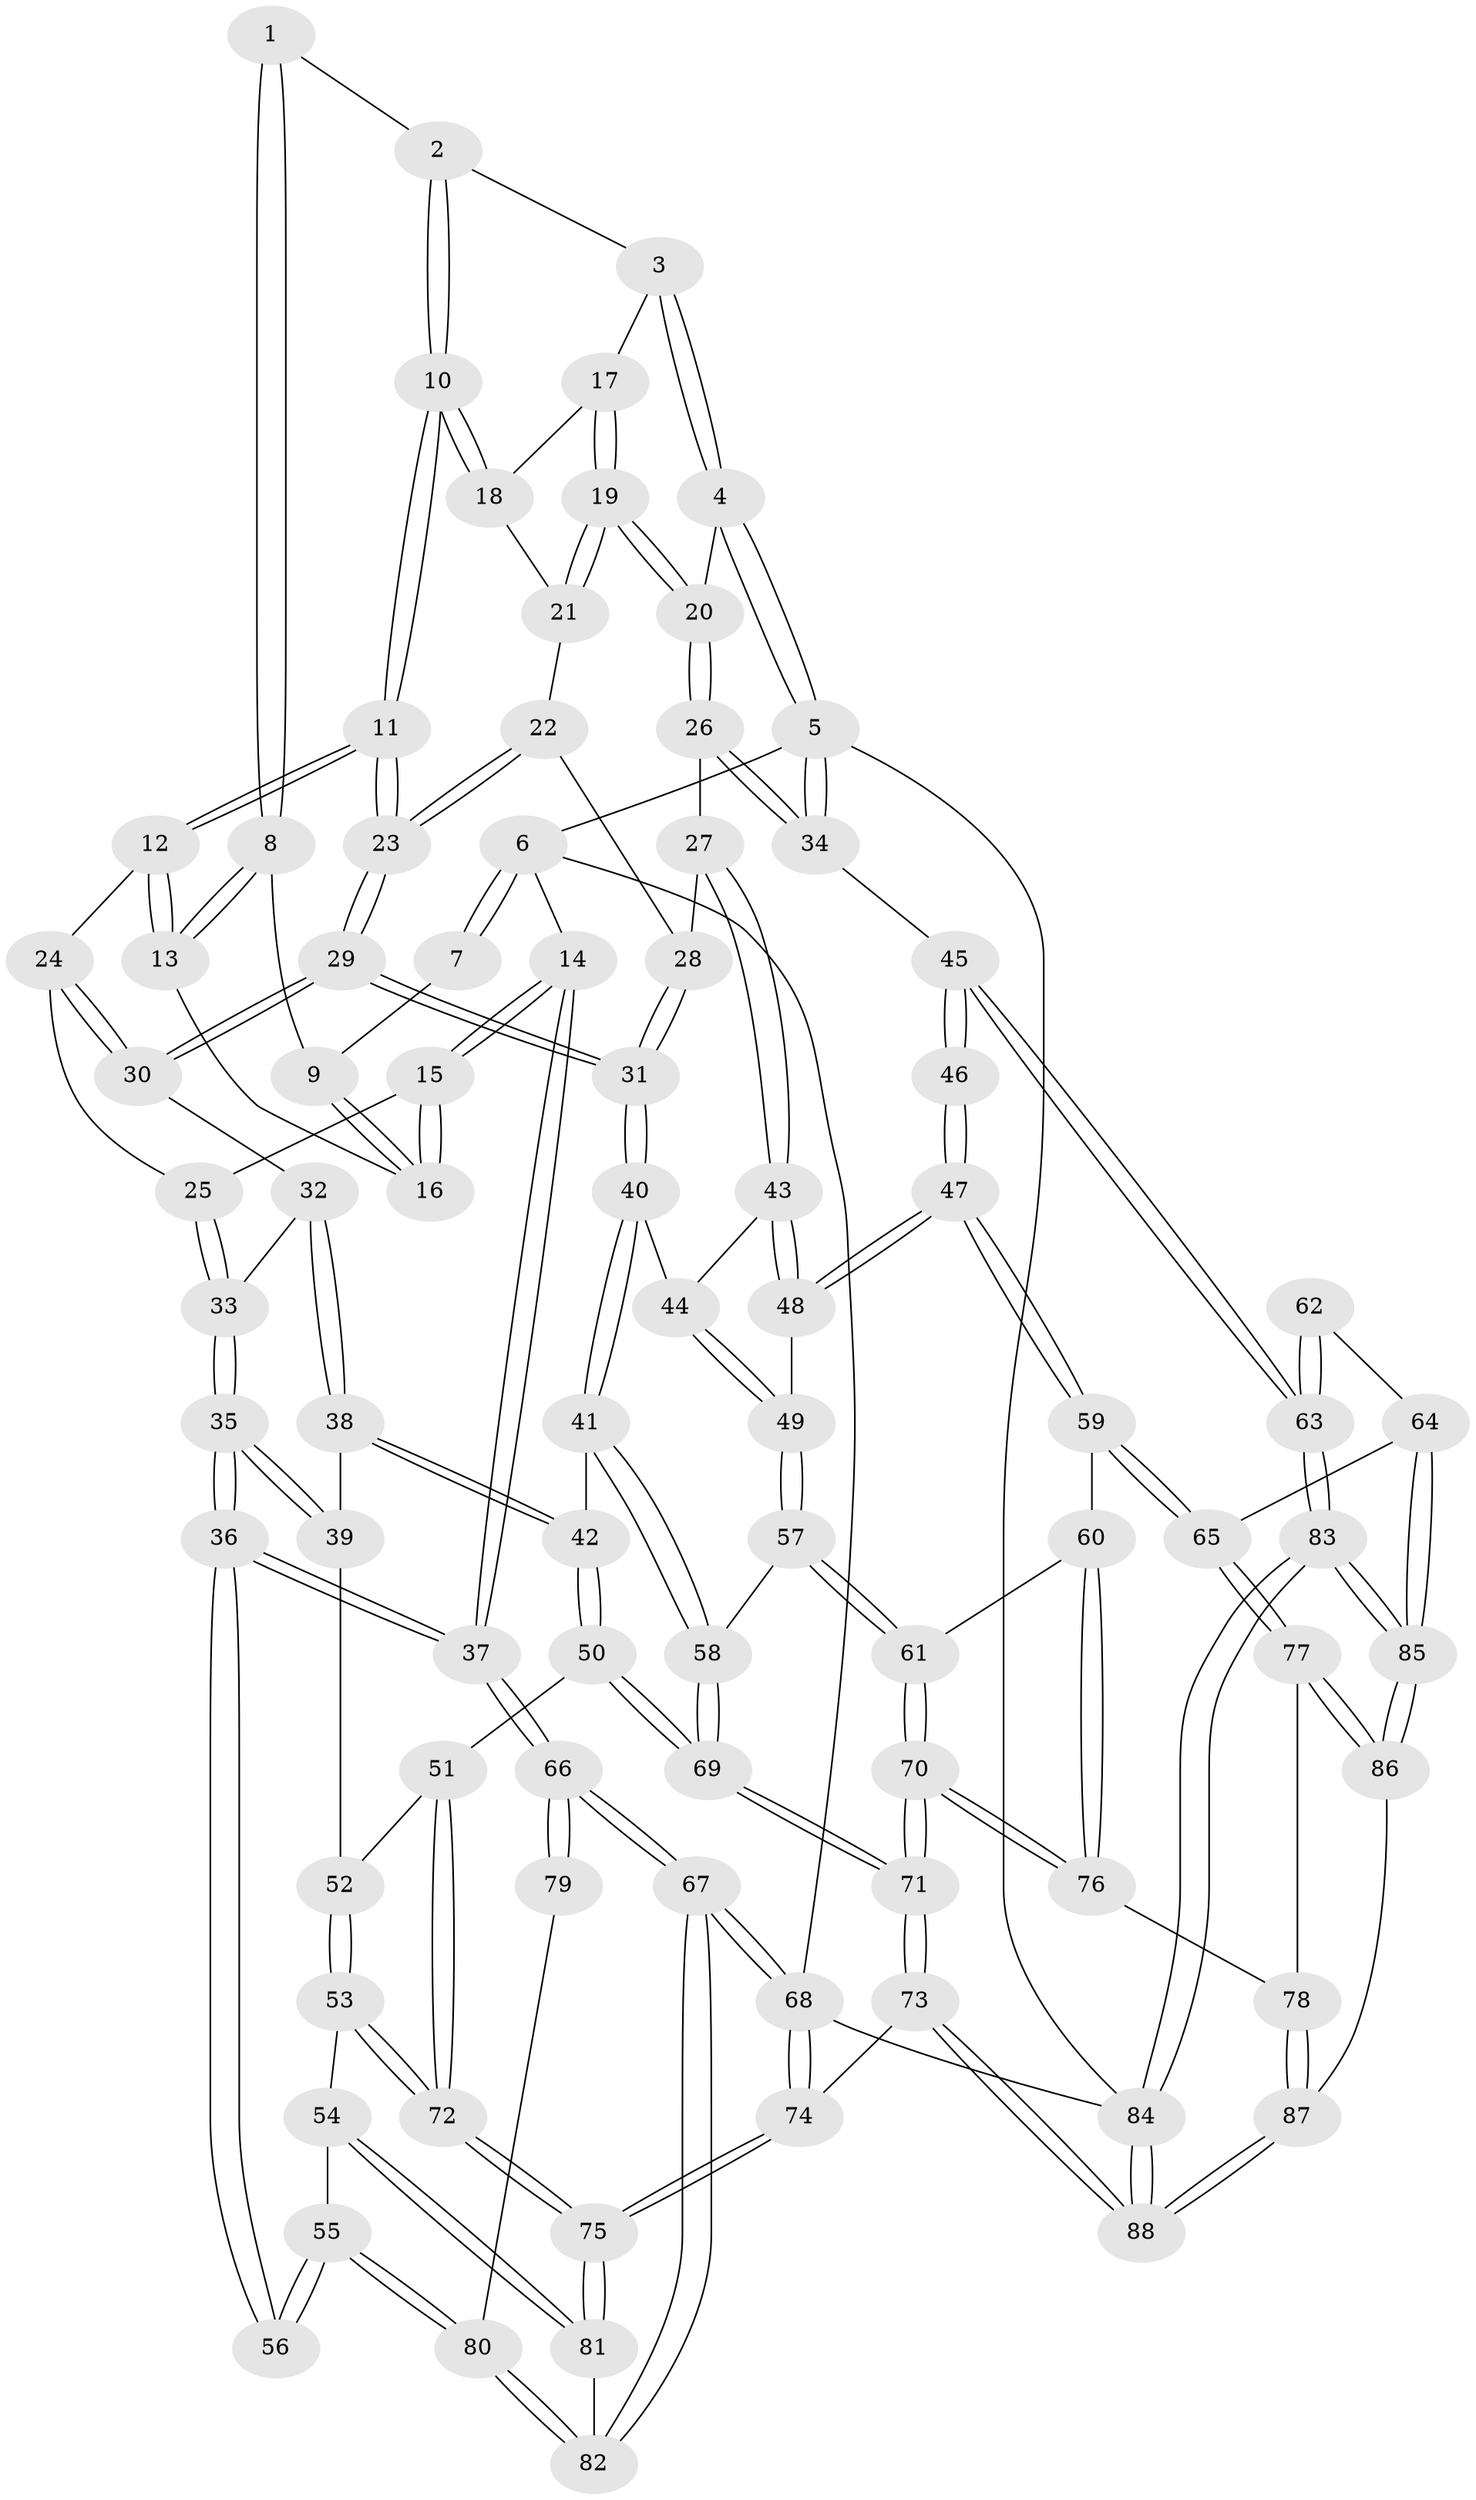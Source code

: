 // coarse degree distribution, {4: 0.4807692307692308, 6: 0.09615384615384616, 5: 0.28846153846153844, 3: 0.1346153846153846}
// Generated by graph-tools (version 1.1) at 2025/52/02/27/25 19:52:39]
// undirected, 88 vertices, 217 edges
graph export_dot {
graph [start="1"]
  node [color=gray90,style=filled];
  1 [pos="+0.2753441281913132+0"];
  2 [pos="+0.347201552123283+0"];
  3 [pos="+0.6133697049486939+0"];
  4 [pos="+1+0"];
  5 [pos="+1+0"];
  6 [pos="+0+0"];
  7 [pos="+0.21571389739460817+0"];
  8 [pos="+0.21287308881153888+0.05451103472843245"];
  9 [pos="+0.16896360429765184+0.03561976025934143"];
  10 [pos="+0.33553047934632885+0.1871832987122139"];
  11 [pos="+0.32942509755926297+0.19955363107652624"];
  12 [pos="+0.29013617229677535+0.17737019237741478"];
  13 [pos="+0.2714774095195537+0.15529636504735633"];
  14 [pos="+0+0.03064571875643416"];
  15 [pos="+0+0.08527660757345851"];
  16 [pos="+0.12766618532986496+0.060213635944384336"];
  17 [pos="+0.6216352124279412+0"];
  18 [pos="+0.5278637155877863+0.07204070790945519"];
  19 [pos="+0.7576569877931107+0.16514786497941056"];
  20 [pos="+0.7903939319859359+0.19362268479983077"];
  21 [pos="+0.5730099448129281+0.1967294445046035"];
  22 [pos="+0.5406128266711641+0.2372342362179596"];
  23 [pos="+0.3407957673126247+0.29744654806533644"];
  24 [pos="+0+0.12785174149822776"];
  25 [pos="+0+0.09840526037025582"];
  26 [pos="+0.8424769311305633+0.35009306723536177"];
  27 [pos="+0.8337021303394853+0.35739482028151276"];
  28 [pos="+0.616679170110553+0.3003313514390848"];
  29 [pos="+0.334132808006032+0.32638724725560125"];
  30 [pos="+0.2886836107517506+0.33673153066607087"];
  31 [pos="+0.40097465377381725+0.44050945036614575"];
  32 [pos="+0.2818922137830656+0.33954379655906053"];
  33 [pos="+0.13602223335086988+0.3607098122755111"];
  34 [pos="+1+0.385030851631079"];
  35 [pos="+0+0.5512705607758315"];
  36 [pos="+0+0.5667200215285918"];
  37 [pos="+0+0.5640136224064765"];
  38 [pos="+0.13511952749763925+0.5329656480353722"];
  39 [pos="+0.08036149414091848+0.551935251935894"];
  40 [pos="+0.41982872029598967+0.48336496686068836"];
  41 [pos="+0.4175954744582571+0.489266688077369"];
  42 [pos="+0.35547406326289777+0.6124716653075163"];
  43 [pos="+0.8006084012173167+0.40035148673192106"];
  44 [pos="+0.5125403213164659+0.49226143712055526"];
  45 [pos="+1+0.60935782074679"];
  46 [pos="+0.8531077867360631+0.6680584203244891"];
  47 [pos="+0.8177836610010862+0.6704394876615989"];
  48 [pos="+0.7766671215806253+0.6192171469778139"];
  49 [pos="+0.6559888759306298+0.666547454948116"];
  50 [pos="+0.35248405087210105+0.6251765932197161"];
  51 [pos="+0.325463673100432+0.6488189558887428"];
  52 [pos="+0.13814626007370495+0.6036257590935721"];
  53 [pos="+0.19256347020650375+0.7519974729609047"];
  54 [pos="+0.1610825312884057+0.7504764713243068"];
  55 [pos="+0.15941847282975033+0.750136815045341"];
  56 [pos="+0.04903301035845541+0.712951529963675"];
  57 [pos="+0.6436830252448846+0.6888123168215182"];
  58 [pos="+0.5835473909878799+0.7218787139532709"];
  59 [pos="+0.8196212203017827+0.7395119484111526"];
  60 [pos="+0.7391926197804384+0.7821916629650929"];
  61 [pos="+0.6801187666894724+0.7652098495427582"];
  62 [pos="+0.9481633491721873+0.7481715338778069"];
  63 [pos="+1+0.6657894450060311"];
  64 [pos="+0.8713012810640238+0.8058845278561385"];
  65 [pos="+0.8557431501300282+0.8034671937724644"];
  66 [pos="+0+1"];
  67 [pos="+0+1"];
  68 [pos="+0+1"];
  69 [pos="+0.49801006474682435+0.808199019008688"];
  70 [pos="+0.6389496369340582+0.8736371670409538"];
  71 [pos="+0.5092641840339692+0.9804892489803484"];
  72 [pos="+0.22761969589230935+0.7596285166257128"];
  73 [pos="+0.4656632077762682+1"];
  74 [pos="+0.372133695431037+1"];
  75 [pos="+0.26382740446442765+0.929962695118831"];
  76 [pos="+0.7302354031105139+0.8498638658425451"];
  77 [pos="+0.8284962178006492+0.853177760935604"];
  78 [pos="+0.7835608249590794+0.8767215656880941"];
  79 [pos="+0.042128141346480324+0.8048349877730243"];
  80 [pos="+0.06318920155736452+0.8469800477693429"];
  81 [pos="+0.08647473713464636+0.8809008203565278"];
  82 [pos="+0.06466481174421218+0.8830400820088581"];
  83 [pos="+1+1"];
  84 [pos="+1+1"];
  85 [pos="+1+1"];
  86 [pos="+0.8729487814447258+0.9370509098780189"];
  87 [pos="+0.7431961960897944+1"];
  88 [pos="+0.6130183783099084+1"];
  1 -- 2;
  1 -- 8;
  1 -- 8;
  2 -- 3;
  2 -- 10;
  2 -- 10;
  3 -- 4;
  3 -- 4;
  3 -- 17;
  4 -- 5;
  4 -- 5;
  4 -- 20;
  5 -- 6;
  5 -- 34;
  5 -- 34;
  5 -- 84;
  6 -- 7;
  6 -- 7;
  6 -- 14;
  6 -- 68;
  7 -- 9;
  8 -- 9;
  8 -- 13;
  8 -- 13;
  9 -- 16;
  9 -- 16;
  10 -- 11;
  10 -- 11;
  10 -- 18;
  10 -- 18;
  11 -- 12;
  11 -- 12;
  11 -- 23;
  11 -- 23;
  12 -- 13;
  12 -- 13;
  12 -- 24;
  13 -- 16;
  14 -- 15;
  14 -- 15;
  14 -- 37;
  14 -- 37;
  15 -- 16;
  15 -- 16;
  15 -- 25;
  17 -- 18;
  17 -- 19;
  17 -- 19;
  18 -- 21;
  19 -- 20;
  19 -- 20;
  19 -- 21;
  19 -- 21;
  20 -- 26;
  20 -- 26;
  21 -- 22;
  22 -- 23;
  22 -- 23;
  22 -- 28;
  23 -- 29;
  23 -- 29;
  24 -- 25;
  24 -- 30;
  24 -- 30;
  25 -- 33;
  25 -- 33;
  26 -- 27;
  26 -- 34;
  26 -- 34;
  27 -- 28;
  27 -- 43;
  27 -- 43;
  28 -- 31;
  28 -- 31;
  29 -- 30;
  29 -- 30;
  29 -- 31;
  29 -- 31;
  30 -- 32;
  31 -- 40;
  31 -- 40;
  32 -- 33;
  32 -- 38;
  32 -- 38;
  33 -- 35;
  33 -- 35;
  34 -- 45;
  35 -- 36;
  35 -- 36;
  35 -- 39;
  35 -- 39;
  36 -- 37;
  36 -- 37;
  36 -- 56;
  36 -- 56;
  37 -- 66;
  37 -- 66;
  38 -- 39;
  38 -- 42;
  38 -- 42;
  39 -- 52;
  40 -- 41;
  40 -- 41;
  40 -- 44;
  41 -- 42;
  41 -- 58;
  41 -- 58;
  42 -- 50;
  42 -- 50;
  43 -- 44;
  43 -- 48;
  43 -- 48;
  44 -- 49;
  44 -- 49;
  45 -- 46;
  45 -- 46;
  45 -- 63;
  45 -- 63;
  46 -- 47;
  46 -- 47;
  47 -- 48;
  47 -- 48;
  47 -- 59;
  47 -- 59;
  48 -- 49;
  49 -- 57;
  49 -- 57;
  50 -- 51;
  50 -- 69;
  50 -- 69;
  51 -- 52;
  51 -- 72;
  51 -- 72;
  52 -- 53;
  52 -- 53;
  53 -- 54;
  53 -- 72;
  53 -- 72;
  54 -- 55;
  54 -- 81;
  54 -- 81;
  55 -- 56;
  55 -- 56;
  55 -- 80;
  55 -- 80;
  57 -- 58;
  57 -- 61;
  57 -- 61;
  58 -- 69;
  58 -- 69;
  59 -- 60;
  59 -- 65;
  59 -- 65;
  60 -- 61;
  60 -- 76;
  60 -- 76;
  61 -- 70;
  61 -- 70;
  62 -- 63;
  62 -- 63;
  62 -- 64;
  63 -- 83;
  63 -- 83;
  64 -- 65;
  64 -- 85;
  64 -- 85;
  65 -- 77;
  65 -- 77;
  66 -- 67;
  66 -- 67;
  66 -- 79;
  66 -- 79;
  67 -- 68;
  67 -- 68;
  67 -- 82;
  67 -- 82;
  68 -- 74;
  68 -- 74;
  68 -- 84;
  69 -- 71;
  69 -- 71;
  70 -- 71;
  70 -- 71;
  70 -- 76;
  70 -- 76;
  71 -- 73;
  71 -- 73;
  72 -- 75;
  72 -- 75;
  73 -- 74;
  73 -- 88;
  73 -- 88;
  74 -- 75;
  74 -- 75;
  75 -- 81;
  75 -- 81;
  76 -- 78;
  77 -- 78;
  77 -- 86;
  77 -- 86;
  78 -- 87;
  78 -- 87;
  79 -- 80;
  80 -- 82;
  80 -- 82;
  81 -- 82;
  83 -- 84;
  83 -- 84;
  83 -- 85;
  83 -- 85;
  84 -- 88;
  84 -- 88;
  85 -- 86;
  85 -- 86;
  86 -- 87;
  87 -- 88;
  87 -- 88;
}
